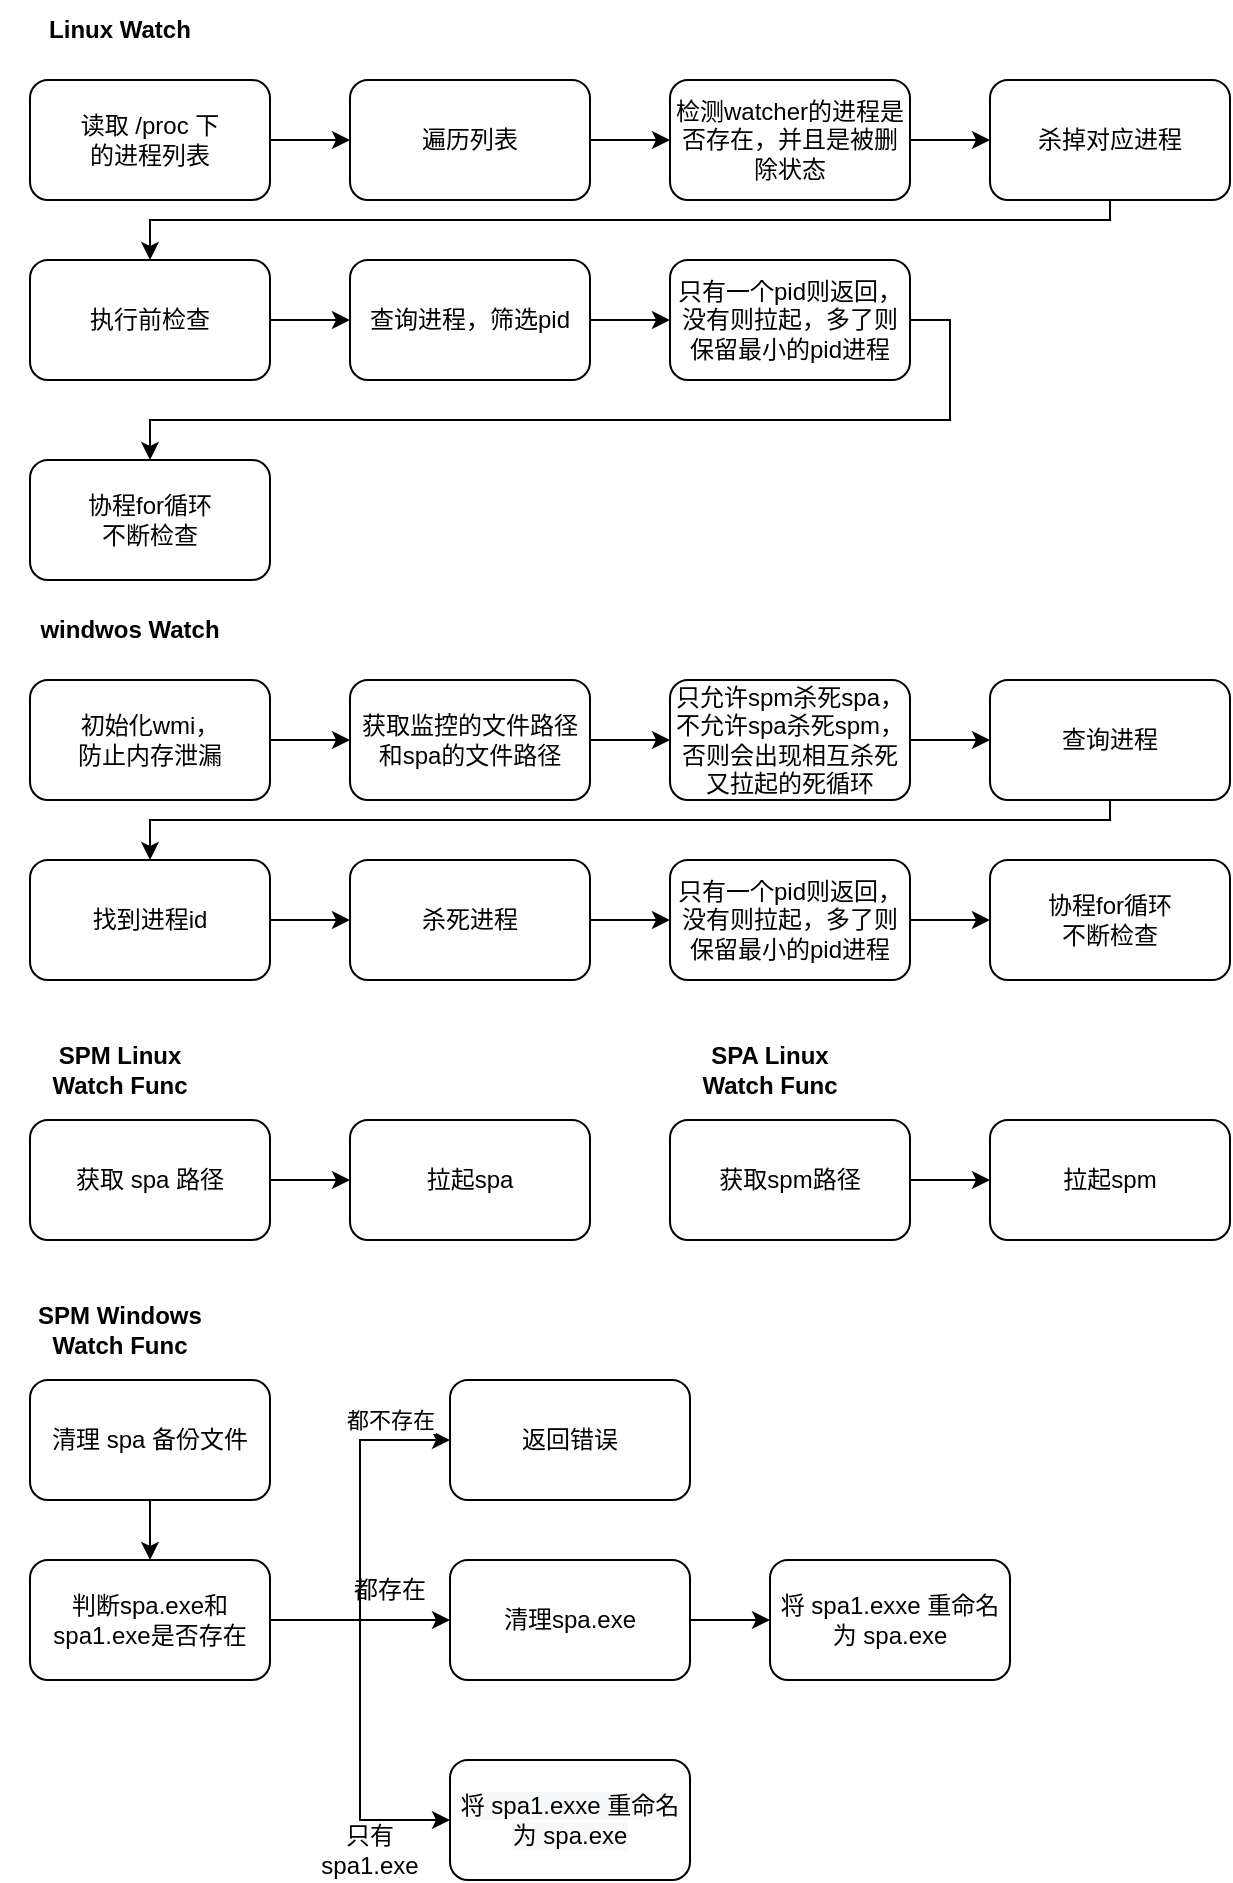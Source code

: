 <mxfile version="20.3.0" type="device"><diagram id="jkGWp5Hp3OfA21GRt7UJ" name="第 1 页"><mxGraphModel dx="1038" dy="649" grid="1" gridSize="10" guides="1" tooltips="1" connect="1" arrows="1" fold="1" page="1" pageScale="1" pageWidth="827" pageHeight="1169" math="0" shadow="0"><root><mxCell id="0"/><mxCell id="1" parent="0"/><mxCell id="b5lVnVVQ_nIDAJOoLBvc-6" value="&lt;b&gt;Linux Watch&lt;/b&gt;" style="text;html=1;strokeColor=none;fillColor=none;align=center;verticalAlign=middle;whiteSpace=wrap;rounded=0;" vertex="1" parent="1"><mxGeometry x="160" y="40" width="90" height="30" as="geometry"/></mxCell><mxCell id="b5lVnVVQ_nIDAJOoLBvc-22" value="" style="group" vertex="1" connectable="0" parent="1"><mxGeometry x="160" y="80" width="600" height="250" as="geometry"/></mxCell><mxCell id="b5lVnVVQ_nIDAJOoLBvc-7" value="读取 /proc 下&lt;br&gt;的进程列表" style="rounded=1;whiteSpace=wrap;html=1;" vertex="1" parent="b5lVnVVQ_nIDAJOoLBvc-22"><mxGeometry width="120" height="60" as="geometry"/></mxCell><mxCell id="b5lVnVVQ_nIDAJOoLBvc-8" value="遍历列表" style="rounded=1;whiteSpace=wrap;html=1;" vertex="1" parent="b5lVnVVQ_nIDAJOoLBvc-22"><mxGeometry x="160" width="120" height="60" as="geometry"/></mxCell><mxCell id="b5lVnVVQ_nIDAJOoLBvc-9" value="" style="edgeStyle=orthogonalEdgeStyle;rounded=0;orthogonalLoop=1;jettySize=auto;html=1;" edge="1" parent="b5lVnVVQ_nIDAJOoLBvc-22" source="b5lVnVVQ_nIDAJOoLBvc-7" target="b5lVnVVQ_nIDAJOoLBvc-8"><mxGeometry relative="1" as="geometry"/></mxCell><mxCell id="b5lVnVVQ_nIDAJOoLBvc-10" value="检测watcher的进程是否存在，并且是被删除状态" style="rounded=1;whiteSpace=wrap;html=1;" vertex="1" parent="b5lVnVVQ_nIDAJOoLBvc-22"><mxGeometry x="320" width="120" height="60" as="geometry"/></mxCell><mxCell id="b5lVnVVQ_nIDAJOoLBvc-11" value="" style="edgeStyle=orthogonalEdgeStyle;rounded=0;orthogonalLoop=1;jettySize=auto;html=1;" edge="1" parent="b5lVnVVQ_nIDAJOoLBvc-22" source="b5lVnVVQ_nIDAJOoLBvc-8" target="b5lVnVVQ_nIDAJOoLBvc-10"><mxGeometry relative="1" as="geometry"/></mxCell><mxCell id="b5lVnVVQ_nIDAJOoLBvc-12" value="杀掉对应进程" style="rounded=1;whiteSpace=wrap;html=1;" vertex="1" parent="b5lVnVVQ_nIDAJOoLBvc-22"><mxGeometry x="480" width="120" height="60" as="geometry"/></mxCell><mxCell id="b5lVnVVQ_nIDAJOoLBvc-13" value="" style="edgeStyle=orthogonalEdgeStyle;rounded=0;orthogonalLoop=1;jettySize=auto;html=1;" edge="1" parent="b5lVnVVQ_nIDAJOoLBvc-22" source="b5lVnVVQ_nIDAJOoLBvc-10" target="b5lVnVVQ_nIDAJOoLBvc-12"><mxGeometry relative="1" as="geometry"/></mxCell><mxCell id="b5lVnVVQ_nIDAJOoLBvc-14" value="执行前检查" style="rounded=1;whiteSpace=wrap;html=1;" vertex="1" parent="b5lVnVVQ_nIDAJOoLBvc-22"><mxGeometry y="90" width="120" height="60" as="geometry"/></mxCell><mxCell id="b5lVnVVQ_nIDAJOoLBvc-15" style="edgeStyle=orthogonalEdgeStyle;rounded=0;orthogonalLoop=1;jettySize=auto;html=1;entryX=0.5;entryY=0;entryDx=0;entryDy=0;" edge="1" parent="b5lVnVVQ_nIDAJOoLBvc-22" source="b5lVnVVQ_nIDAJOoLBvc-12" target="b5lVnVVQ_nIDAJOoLBvc-14"><mxGeometry relative="1" as="geometry"><Array as="points"><mxPoint x="540" y="70"/><mxPoint x="60" y="70"/></Array></mxGeometry></mxCell><mxCell id="b5lVnVVQ_nIDAJOoLBvc-16" value="查询进程，筛选pid" style="rounded=1;whiteSpace=wrap;html=1;" vertex="1" parent="b5lVnVVQ_nIDAJOoLBvc-22"><mxGeometry x="160" y="90" width="120" height="60" as="geometry"/></mxCell><mxCell id="b5lVnVVQ_nIDAJOoLBvc-17" value="" style="edgeStyle=orthogonalEdgeStyle;rounded=0;orthogonalLoop=1;jettySize=auto;html=1;" edge="1" parent="b5lVnVVQ_nIDAJOoLBvc-22" source="b5lVnVVQ_nIDAJOoLBvc-14" target="b5lVnVVQ_nIDAJOoLBvc-16"><mxGeometry relative="1" as="geometry"/></mxCell><mxCell id="b5lVnVVQ_nIDAJOoLBvc-18" value="只有一个pid则返回，没有则拉起，多了则保留最小的pid进程" style="rounded=1;whiteSpace=wrap;html=1;" vertex="1" parent="b5lVnVVQ_nIDAJOoLBvc-22"><mxGeometry x="320" y="90" width="120" height="60" as="geometry"/></mxCell><mxCell id="b5lVnVVQ_nIDAJOoLBvc-19" value="" style="edgeStyle=orthogonalEdgeStyle;rounded=0;orthogonalLoop=1;jettySize=auto;html=1;" edge="1" parent="b5lVnVVQ_nIDAJOoLBvc-22" source="b5lVnVVQ_nIDAJOoLBvc-16" target="b5lVnVVQ_nIDAJOoLBvc-18"><mxGeometry relative="1" as="geometry"/></mxCell><mxCell id="b5lVnVVQ_nIDAJOoLBvc-20" value="协程for循环&lt;br&gt;不断检查" style="rounded=1;whiteSpace=wrap;html=1;" vertex="1" parent="b5lVnVVQ_nIDAJOoLBvc-22"><mxGeometry y="190" width="120" height="60" as="geometry"/></mxCell><mxCell id="b5lVnVVQ_nIDAJOoLBvc-21" value="" style="edgeStyle=orthogonalEdgeStyle;rounded=0;orthogonalLoop=1;jettySize=auto;html=1;exitX=1;exitY=0.5;exitDx=0;exitDy=0;" edge="1" parent="b5lVnVVQ_nIDAJOoLBvc-22" source="b5lVnVVQ_nIDAJOoLBvc-18" target="b5lVnVVQ_nIDAJOoLBvc-20"><mxGeometry relative="1" as="geometry"/></mxCell><mxCell id="b5lVnVVQ_nIDAJOoLBvc-3" value="" style="edgeStyle=orthogonalEdgeStyle;rounded=0;orthogonalLoop=1;jettySize=auto;html=1;" edge="1" parent="1" source="b5lVnVVQ_nIDAJOoLBvc-1" target="b5lVnVVQ_nIDAJOoLBvc-2"><mxGeometry relative="1" as="geometry"/></mxCell><mxCell id="b5lVnVVQ_nIDAJOoLBvc-1" value="获取 spa 路径" style="rounded=1;whiteSpace=wrap;html=1;" vertex="1" parent="1"><mxGeometry x="160" y="600" width="120" height="60" as="geometry"/></mxCell><mxCell id="b5lVnVVQ_nIDAJOoLBvc-2" value="拉起spa" style="rounded=1;whiteSpace=wrap;html=1;" vertex="1" parent="1"><mxGeometry x="320" y="600" width="120" height="60" as="geometry"/></mxCell><mxCell id="b5lVnVVQ_nIDAJOoLBvc-40" value="&lt;b&gt;SPM Linux &lt;br&gt;Watch Func&lt;/b&gt;" style="text;html=1;strokeColor=none;fillColor=none;align=center;verticalAlign=middle;whiteSpace=wrap;rounded=0;" vertex="1" parent="1"><mxGeometry x="145" y="560" width="120" height="30" as="geometry"/></mxCell><mxCell id="b5lVnVVQ_nIDAJOoLBvc-41" value="" style="group" vertex="1" connectable="0" parent="1"><mxGeometry x="150" y="340" width="610" height="190" as="geometry"/></mxCell><mxCell id="b5lVnVVQ_nIDAJOoLBvc-23" value="&lt;b&gt;windwos Watch&lt;/b&gt;" style="text;html=1;strokeColor=none;fillColor=none;align=center;verticalAlign=middle;whiteSpace=wrap;rounded=0;" vertex="1" parent="b5lVnVVQ_nIDAJOoLBvc-41"><mxGeometry width="120" height="30" as="geometry"/></mxCell><mxCell id="b5lVnVVQ_nIDAJOoLBvc-25" value="初始化wmi，&lt;br&gt;防止内存泄漏" style="rounded=1;whiteSpace=wrap;html=1;" vertex="1" parent="b5lVnVVQ_nIDAJOoLBvc-41"><mxGeometry x="10" y="40" width="120" height="60" as="geometry"/></mxCell><mxCell id="b5lVnVVQ_nIDAJOoLBvc-26" value="获取监控的文件路径和spa的文件路径" style="rounded=1;whiteSpace=wrap;html=1;" vertex="1" parent="b5lVnVVQ_nIDAJOoLBvc-41"><mxGeometry x="170" y="40" width="120" height="60" as="geometry"/></mxCell><mxCell id="b5lVnVVQ_nIDAJOoLBvc-27" value="" style="edgeStyle=orthogonalEdgeStyle;rounded=0;orthogonalLoop=1;jettySize=auto;html=1;" edge="1" parent="b5lVnVVQ_nIDAJOoLBvc-41" source="b5lVnVVQ_nIDAJOoLBvc-25" target="b5lVnVVQ_nIDAJOoLBvc-26"><mxGeometry relative="1" as="geometry"/></mxCell><mxCell id="b5lVnVVQ_nIDAJOoLBvc-28" value="只允许spm杀死spa，不允许spa杀死spm，否则会出现相互杀死又拉起的死循环" style="rounded=1;whiteSpace=wrap;html=1;" vertex="1" parent="b5lVnVVQ_nIDAJOoLBvc-41"><mxGeometry x="330" y="40" width="120" height="60" as="geometry"/></mxCell><mxCell id="b5lVnVVQ_nIDAJOoLBvc-29" value="" style="edgeStyle=orthogonalEdgeStyle;rounded=0;orthogonalLoop=1;jettySize=auto;html=1;" edge="1" parent="b5lVnVVQ_nIDAJOoLBvc-41" source="b5lVnVVQ_nIDAJOoLBvc-26" target="b5lVnVVQ_nIDAJOoLBvc-28"><mxGeometry relative="1" as="geometry"/></mxCell><mxCell id="b5lVnVVQ_nIDAJOoLBvc-30" value="查询进程" style="rounded=1;whiteSpace=wrap;html=1;" vertex="1" parent="b5lVnVVQ_nIDAJOoLBvc-41"><mxGeometry x="490" y="40" width="120" height="60" as="geometry"/></mxCell><mxCell id="b5lVnVVQ_nIDAJOoLBvc-31" value="" style="edgeStyle=orthogonalEdgeStyle;rounded=0;orthogonalLoop=1;jettySize=auto;html=1;" edge="1" parent="b5lVnVVQ_nIDAJOoLBvc-41" source="b5lVnVVQ_nIDAJOoLBvc-28" target="b5lVnVVQ_nIDAJOoLBvc-30"><mxGeometry relative="1" as="geometry"/></mxCell><mxCell id="b5lVnVVQ_nIDAJOoLBvc-32" value="找到进程id" style="rounded=1;whiteSpace=wrap;html=1;" vertex="1" parent="b5lVnVVQ_nIDAJOoLBvc-41"><mxGeometry x="10" y="130" width="120" height="60" as="geometry"/></mxCell><mxCell id="b5lVnVVQ_nIDAJOoLBvc-33" style="edgeStyle=orthogonalEdgeStyle;rounded=0;orthogonalLoop=1;jettySize=auto;html=1;entryX=0.5;entryY=0;entryDx=0;entryDy=0;" edge="1" parent="b5lVnVVQ_nIDAJOoLBvc-41" source="b5lVnVVQ_nIDAJOoLBvc-30" target="b5lVnVVQ_nIDAJOoLBvc-32"><mxGeometry relative="1" as="geometry"><Array as="points"><mxPoint x="550" y="110"/><mxPoint x="70" y="110"/></Array></mxGeometry></mxCell><mxCell id="b5lVnVVQ_nIDAJOoLBvc-34" value="杀死进程" style="rounded=1;whiteSpace=wrap;html=1;" vertex="1" parent="b5lVnVVQ_nIDAJOoLBvc-41"><mxGeometry x="170" y="130" width="120" height="60" as="geometry"/></mxCell><mxCell id="b5lVnVVQ_nIDAJOoLBvc-35" value="" style="edgeStyle=orthogonalEdgeStyle;rounded=0;orthogonalLoop=1;jettySize=auto;html=1;" edge="1" parent="b5lVnVVQ_nIDAJOoLBvc-41" source="b5lVnVVQ_nIDAJOoLBvc-32" target="b5lVnVVQ_nIDAJOoLBvc-34"><mxGeometry relative="1" as="geometry"/></mxCell><mxCell id="b5lVnVVQ_nIDAJOoLBvc-36" value="只有一个pid则返回，没有则拉起，多了则保留最小的pid进程" style="rounded=1;whiteSpace=wrap;html=1;" vertex="1" parent="b5lVnVVQ_nIDAJOoLBvc-41"><mxGeometry x="330" y="130" width="120" height="60" as="geometry"/></mxCell><mxCell id="b5lVnVVQ_nIDAJOoLBvc-37" value="" style="edgeStyle=orthogonalEdgeStyle;rounded=0;orthogonalLoop=1;jettySize=auto;html=1;" edge="1" parent="b5lVnVVQ_nIDAJOoLBvc-41" source="b5lVnVVQ_nIDAJOoLBvc-34" target="b5lVnVVQ_nIDAJOoLBvc-36"><mxGeometry relative="1" as="geometry"/></mxCell><mxCell id="b5lVnVVQ_nIDAJOoLBvc-38" value="协程for循环&lt;br&gt;不断检查" style="rounded=1;whiteSpace=wrap;html=1;" vertex="1" parent="b5lVnVVQ_nIDAJOoLBvc-41"><mxGeometry x="490" y="130" width="120" height="60" as="geometry"/></mxCell><mxCell id="b5lVnVVQ_nIDAJOoLBvc-39" value="" style="edgeStyle=orthogonalEdgeStyle;rounded=0;orthogonalLoop=1;jettySize=auto;html=1;exitX=1;exitY=0.5;exitDx=0;exitDy=0;" edge="1" parent="b5lVnVVQ_nIDAJOoLBvc-41" source="b5lVnVVQ_nIDAJOoLBvc-36" target="b5lVnVVQ_nIDAJOoLBvc-38"><mxGeometry relative="1" as="geometry"/></mxCell><mxCell id="b5lVnVVQ_nIDAJOoLBvc-42" value="" style="edgeStyle=orthogonalEdgeStyle;rounded=0;orthogonalLoop=1;jettySize=auto;html=1;" edge="1" parent="1" source="b5lVnVVQ_nIDAJOoLBvc-43" target="b5lVnVVQ_nIDAJOoLBvc-44"><mxGeometry relative="1" as="geometry"/></mxCell><mxCell id="b5lVnVVQ_nIDAJOoLBvc-43" value="清理 spa 备份文件" style="rounded=1;whiteSpace=wrap;html=1;" vertex="1" parent="1"><mxGeometry x="160" y="730" width="120" height="60" as="geometry"/></mxCell><mxCell id="b5lVnVVQ_nIDAJOoLBvc-47" value="" style="edgeStyle=orthogonalEdgeStyle;rounded=0;orthogonalLoop=1;jettySize=auto;html=1;" edge="1" parent="1" source="b5lVnVVQ_nIDAJOoLBvc-44" target="b5lVnVVQ_nIDAJOoLBvc-46"><mxGeometry relative="1" as="geometry"/></mxCell><mxCell id="b5lVnVVQ_nIDAJOoLBvc-53" style="edgeStyle=orthogonalEdgeStyle;rounded=0;orthogonalLoop=1;jettySize=auto;html=1;entryX=0;entryY=0.5;entryDx=0;entryDy=0;" edge="1" parent="1" source="b5lVnVVQ_nIDAJOoLBvc-44" target="b5lVnVVQ_nIDAJOoLBvc-51"><mxGeometry relative="1" as="geometry"/></mxCell><mxCell id="b5lVnVVQ_nIDAJOoLBvc-54" value="都不存在" style="edgeLabel;html=1;align=center;verticalAlign=middle;resizable=0;points=[];" vertex="1" connectable="0" parent="b5lVnVVQ_nIDAJOoLBvc-53"><mxGeometry x="0.333" y="2" relative="1" as="geometry"><mxPoint x="17" y="-25" as="offset"/></mxGeometry></mxCell><mxCell id="b5lVnVVQ_nIDAJOoLBvc-59" style="edgeStyle=orthogonalEdgeStyle;rounded=0;orthogonalLoop=1;jettySize=auto;html=1;entryX=0;entryY=0.5;entryDx=0;entryDy=0;" edge="1" parent="1" source="b5lVnVVQ_nIDAJOoLBvc-44" target="b5lVnVVQ_nIDAJOoLBvc-57"><mxGeometry relative="1" as="geometry"/></mxCell><mxCell id="b5lVnVVQ_nIDAJOoLBvc-44" value="判断spa.exe和spa1.exe是否存在" style="rounded=1;whiteSpace=wrap;html=1;" vertex="1" parent="1"><mxGeometry x="160" y="820" width="120" height="60" as="geometry"/></mxCell><mxCell id="b5lVnVVQ_nIDAJOoLBvc-45" value="&lt;b&gt;SPM Windows&lt;br&gt;Watch Func&lt;/b&gt;" style="text;html=1;strokeColor=none;fillColor=none;align=center;verticalAlign=middle;whiteSpace=wrap;rounded=0;" vertex="1" parent="1"><mxGeometry x="145" y="690" width="120" height="30" as="geometry"/></mxCell><mxCell id="b5lVnVVQ_nIDAJOoLBvc-49" value="" style="edgeStyle=orthogonalEdgeStyle;rounded=0;orthogonalLoop=1;jettySize=auto;html=1;" edge="1" parent="1" source="b5lVnVVQ_nIDAJOoLBvc-46" target="b5lVnVVQ_nIDAJOoLBvc-48"><mxGeometry relative="1" as="geometry"/></mxCell><mxCell id="b5lVnVVQ_nIDAJOoLBvc-46" value="清理spa.exe" style="rounded=1;whiteSpace=wrap;html=1;" vertex="1" parent="1"><mxGeometry x="370" y="820" width="120" height="60" as="geometry"/></mxCell><mxCell id="b5lVnVVQ_nIDAJOoLBvc-48" value="将 spa1.exxe 重命名为 spa.exe" style="rounded=1;whiteSpace=wrap;html=1;" vertex="1" parent="1"><mxGeometry x="530" y="820" width="120" height="60" as="geometry"/></mxCell><mxCell id="b5lVnVVQ_nIDAJOoLBvc-51" value="返回错误" style="rounded=1;whiteSpace=wrap;html=1;" vertex="1" parent="1"><mxGeometry x="370" y="730" width="120" height="60" as="geometry"/></mxCell><mxCell id="b5lVnVVQ_nIDAJOoLBvc-55" value="都存在" style="text;html=1;strokeColor=none;fillColor=none;align=center;verticalAlign=middle;whiteSpace=wrap;rounded=0;" vertex="1" parent="1"><mxGeometry x="310" y="820" width="60" height="30" as="geometry"/></mxCell><mxCell id="b5lVnVVQ_nIDAJOoLBvc-57" value="&lt;span style=&quot;color: rgb(0, 0, 0); font-family: Helvetica; font-size: 12px; font-style: normal; font-variant-ligatures: normal; font-variant-caps: normal; font-weight: 400; letter-spacing: normal; orphans: 2; text-align: center; text-indent: 0px; text-transform: none; widows: 2; word-spacing: 0px; -webkit-text-stroke-width: 0px; background-color: rgb(248, 249, 250); text-decoration-thickness: initial; text-decoration-style: initial; text-decoration-color: initial; float: none; display: inline !important;&quot;&gt;将 spa1.exxe 重命名为 spa.exe&lt;/span&gt;" style="rounded=1;whiteSpace=wrap;html=1;" vertex="1" parent="1"><mxGeometry x="370" y="920" width="120" height="60" as="geometry"/></mxCell><mxCell id="b5lVnVVQ_nIDAJOoLBvc-61" value="只有spa1.exe" style="text;html=1;strokeColor=none;fillColor=none;align=center;verticalAlign=middle;whiteSpace=wrap;rounded=0;" vertex="1" parent="1"><mxGeometry x="300" y="960" width="60" height="10" as="geometry"/></mxCell><mxCell id="b5lVnVVQ_nIDAJOoLBvc-66" style="edgeStyle=orthogonalEdgeStyle;rounded=0;orthogonalLoop=1;jettySize=auto;html=1;entryX=0;entryY=0.5;entryDx=0;entryDy=0;" edge="1" parent="1" source="b5lVnVVQ_nIDAJOoLBvc-64" target="b5lVnVVQ_nIDAJOoLBvc-65"><mxGeometry relative="1" as="geometry"/></mxCell><mxCell id="b5lVnVVQ_nIDAJOoLBvc-64" value="获取spm路径" style="rounded=1;whiteSpace=wrap;html=1;" vertex="1" parent="1"><mxGeometry x="480" y="600" width="120" height="60" as="geometry"/></mxCell><mxCell id="b5lVnVVQ_nIDAJOoLBvc-65" value="拉起spm" style="rounded=1;whiteSpace=wrap;html=1;" vertex="1" parent="1"><mxGeometry x="640" y="600" width="120" height="60" as="geometry"/></mxCell><mxCell id="b5lVnVVQ_nIDAJOoLBvc-67" value="&lt;b&gt;SPA Linux &lt;br&gt;Watch Func&lt;/b&gt;" style="text;html=1;strokeColor=none;fillColor=none;align=center;verticalAlign=middle;whiteSpace=wrap;rounded=0;" vertex="1" parent="1"><mxGeometry x="470" y="560" width="120" height="30" as="geometry"/></mxCell></root></mxGraphModel></diagram></mxfile>
